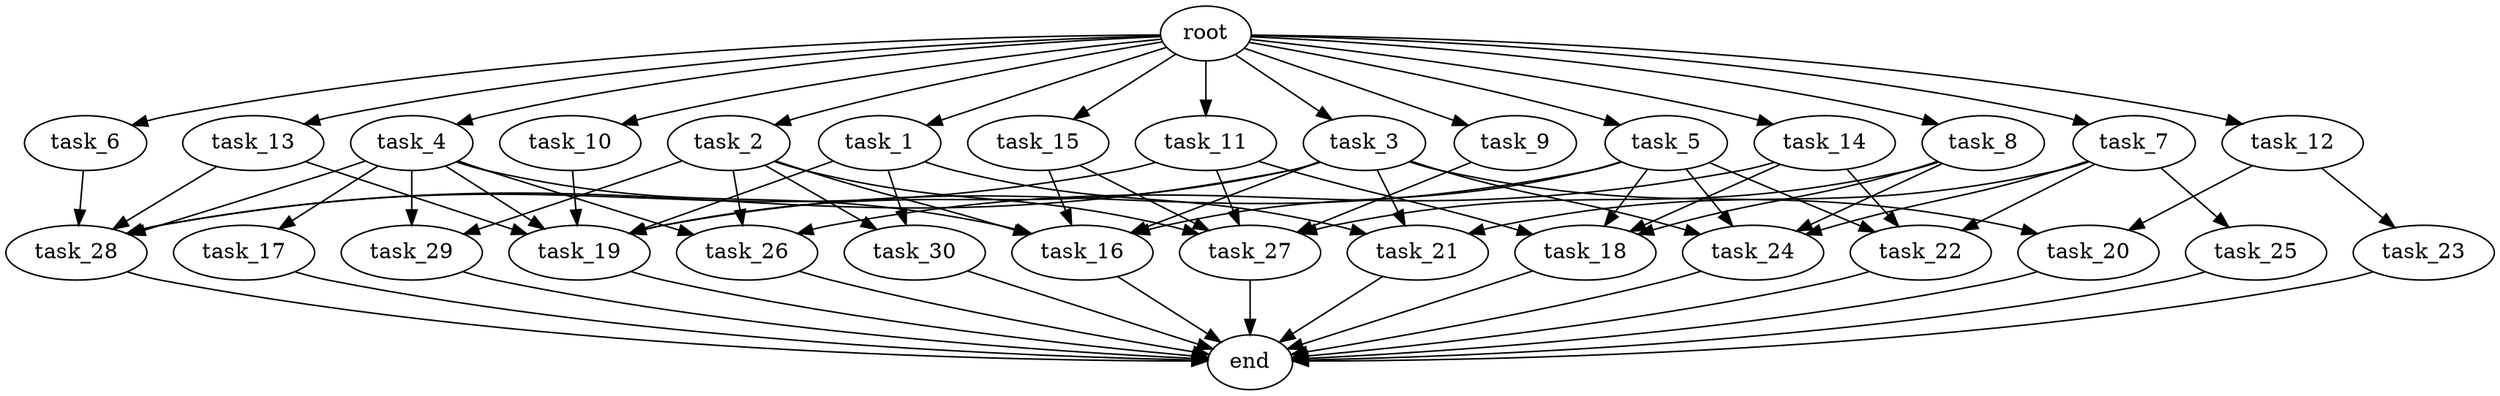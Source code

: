 digraph G {
  root [size="0.000000e+00"];
  task_1 [size="4.744654e+09"];
  task_2 [size="1.764062e+09"];
  task_3 [size="6.701756e+09"];
  task_4 [size="4.321129e+08"];
  task_5 [size="6.448964e+09"];
  task_6 [size="2.851360e+09"];
  task_7 [size="4.347282e+09"];
  task_8 [size="3.343612e+09"];
  task_9 [size="8.051732e+09"];
  task_10 [size="7.584322e+09"];
  task_11 [size="4.341315e+08"];
  task_12 [size="7.404428e+09"];
  task_13 [size="9.248689e+09"];
  task_14 [size="1.759700e+09"];
  task_15 [size="7.855135e+09"];
  task_16 [size="4.851129e+09"];
  task_17 [size="1.161535e+09"];
  task_18 [size="8.950897e+09"];
  task_19 [size="7.214309e+09"];
  task_20 [size="5.927474e+09"];
  task_21 [size="3.260397e+09"];
  task_22 [size="1.988315e+09"];
  task_23 [size="6.768849e+09"];
  task_24 [size="3.257524e+09"];
  task_25 [size="7.789974e+09"];
  task_26 [size="3.261996e+09"];
  task_27 [size="9.815433e+08"];
  task_28 [size="7.377741e+09"];
  task_29 [size="8.698993e+09"];
  task_30 [size="3.755948e+09"];
  end [size="0.000000e+00"];

  root -> task_1 [size="1.000000e-12"];
  root -> task_2 [size="1.000000e-12"];
  root -> task_3 [size="1.000000e-12"];
  root -> task_4 [size="1.000000e-12"];
  root -> task_5 [size="1.000000e-12"];
  root -> task_6 [size="1.000000e-12"];
  root -> task_7 [size="1.000000e-12"];
  root -> task_8 [size="1.000000e-12"];
  root -> task_9 [size="1.000000e-12"];
  root -> task_10 [size="1.000000e-12"];
  root -> task_11 [size="1.000000e-12"];
  root -> task_12 [size="1.000000e-12"];
  root -> task_13 [size="1.000000e-12"];
  root -> task_14 [size="1.000000e-12"];
  root -> task_15 [size="1.000000e-12"];
  task_1 -> task_19 [size="1.202385e+08"];
  task_1 -> task_21 [size="1.086799e+08"];
  task_1 -> task_30 [size="1.877974e+08"];
  task_2 -> task_16 [size="9.702258e+07"];
  task_2 -> task_26 [size="1.087332e+08"];
  task_2 -> task_27 [size="1.963087e+07"];
  task_2 -> task_29 [size="4.349497e+08"];
  task_2 -> task_30 [size="1.877974e+08"];
  task_3 -> task_16 [size="9.702258e+07"];
  task_3 -> task_19 [size="1.202385e+08"];
  task_3 -> task_20 [size="2.963737e+08"];
  task_3 -> task_21 [size="1.086799e+08"];
  task_3 -> task_24 [size="8.143810e+07"];
  task_3 -> task_28 [size="1.475548e+08"];
  task_4 -> task_16 [size="9.702258e+07"];
  task_4 -> task_17 [size="1.161535e+08"];
  task_4 -> task_19 [size="1.202385e+08"];
  task_4 -> task_26 [size="1.087332e+08"];
  task_4 -> task_28 [size="1.475548e+08"];
  task_4 -> task_29 [size="4.349497e+08"];
  task_5 -> task_16 [size="9.702258e+07"];
  task_5 -> task_18 [size="2.237724e+08"];
  task_5 -> task_19 [size="1.202385e+08"];
  task_5 -> task_22 [size="6.627717e+07"];
  task_5 -> task_24 [size="8.143810e+07"];
  task_6 -> task_28 [size="1.475548e+08"];
  task_7 -> task_21 [size="1.086799e+08"];
  task_7 -> task_22 [size="6.627717e+07"];
  task_7 -> task_24 [size="8.143810e+07"];
  task_7 -> task_25 [size="7.789974e+08"];
  task_8 -> task_18 [size="2.237724e+08"];
  task_8 -> task_24 [size="8.143810e+07"];
  task_8 -> task_27 [size="1.963087e+07"];
  task_9 -> task_27 [size="1.963087e+07"];
  task_10 -> task_19 [size="1.202385e+08"];
  task_11 -> task_18 [size="2.237724e+08"];
  task_11 -> task_27 [size="1.963087e+07"];
  task_11 -> task_28 [size="1.475548e+08"];
  task_12 -> task_20 [size="2.963737e+08"];
  task_12 -> task_23 [size="6.768849e+08"];
  task_13 -> task_19 [size="1.202385e+08"];
  task_13 -> task_28 [size="1.475548e+08"];
  task_14 -> task_18 [size="2.237724e+08"];
  task_14 -> task_22 [size="6.627717e+07"];
  task_14 -> task_26 [size="1.087332e+08"];
  task_15 -> task_16 [size="9.702258e+07"];
  task_15 -> task_27 [size="1.963087e+07"];
  task_16 -> end [size="1.000000e-12"];
  task_17 -> end [size="1.000000e-12"];
  task_18 -> end [size="1.000000e-12"];
  task_19 -> end [size="1.000000e-12"];
  task_20 -> end [size="1.000000e-12"];
  task_21 -> end [size="1.000000e-12"];
  task_22 -> end [size="1.000000e-12"];
  task_23 -> end [size="1.000000e-12"];
  task_24 -> end [size="1.000000e-12"];
  task_25 -> end [size="1.000000e-12"];
  task_26 -> end [size="1.000000e-12"];
  task_27 -> end [size="1.000000e-12"];
  task_28 -> end [size="1.000000e-12"];
  task_29 -> end [size="1.000000e-12"];
  task_30 -> end [size="1.000000e-12"];
}
